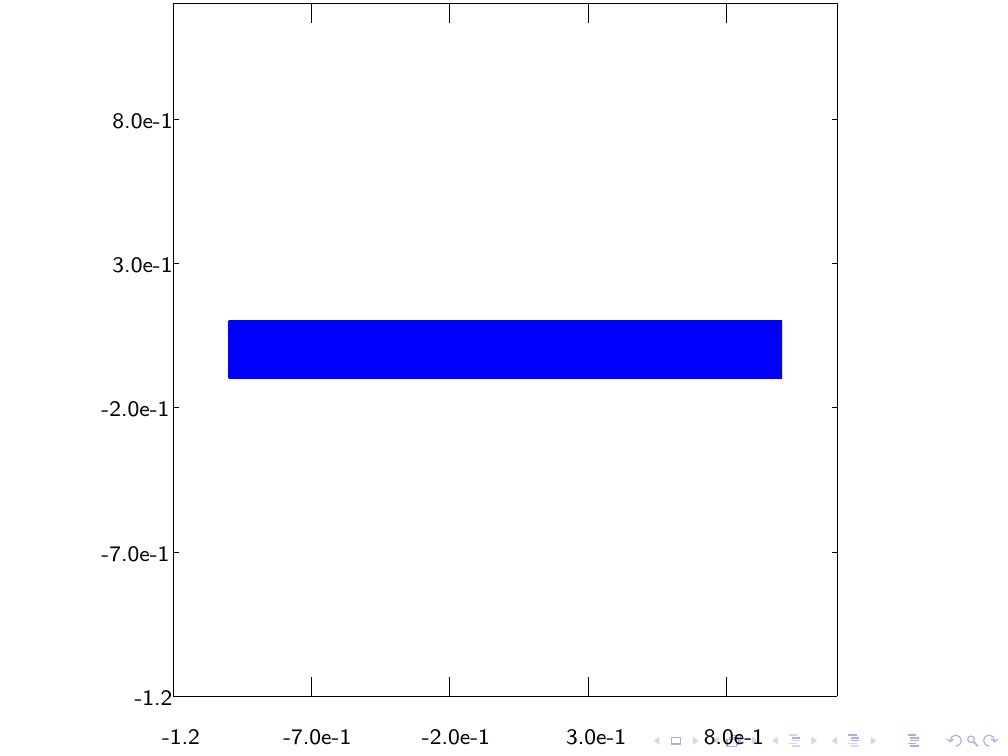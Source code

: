 \documentclass{beamer}

\usepackage{tikz}
\usepackage{pgflibraryshapes}
\usetikzlibrary{backgrounds}
\usetikzlibrary{arrows}
\newenvironment{changemargin}[2]{%
  \begin{list}{}{%
    \setlength{\topsep}{0pt}%
    \setlength{\leftmargin}{#1}%
    \setlength{\rightmargin}{#2}%
    \setlength{\listparindent}{\parindent}%
    \setlength{\itemindent}{\parindent}%
    \setlength{\parsep}{\parskip}%
  }%
  \item[]}{\end{list}}

\begin{document}
\begin{frame}{}
\begin{changemargin}{-1cm}{0cm}
\begin{center}
\begin{tikzpicture}[scale = 10.00,font=\fontsize{8}{8}\selectfont]
\draw [black] (0.115,0.085) --(0.958,0.085);
\draw [black] (0.115,0.085) --(0.115,0.965);
\draw [black] (0.115,0.965) --(0.958,0.965);
\draw [black] (0.958,0.085) --(0.958,0.965);
\draw [black] (0.115,0.085) --(0.115,0.11);
\draw [black] (0.115,0.965) --(0.115,0.94);
\draw [black] (0.29,0.085) --(0.29,0.11);
\draw [black] (0.29,0.965) --(0.29,0.94);
\draw [black] (0.466,0.085) --(0.466,0.11);
\draw [black] (0.466,0.965) --(0.466,0.94);
\draw [black] (0.642,0.085) --(0.642,0.11);
\draw [black] (0.642,0.965) --(0.642,0.94);
\draw [black] (0.817,0.085) --(0.817,0.11);
\draw [black] (0.817,0.965) --(0.817,0.94);
\node [above right, black] at (0.087,0.01) {-1.2};
\node [above right, black] at (0.241,0.01) {-7.0e-1};
\node [above right, black] at (0.417,0.01) {-2.0e-1};
\node [above right, black] at (0.6,0.01) {3.0e-1};
\node [above right, black] at (0.775,0.01) {8.0e-1};
\draw [black] (0.115,0.085) --(0.122,0.085);
\draw [black] (0.958,0.085) --(0.951,0.085);
\draw [black] (0.115,0.268) --(0.122,0.268);
\draw [black] (0.958,0.268) --(0.951,0.268);
\draw [black] (0.115,0.452) --(0.122,0.452);
\draw [black] (0.958,0.452) --(0.951,0.452);
\draw [black] (0.115,0.635) --(0.122,0.635);
\draw [black] (0.958,0.635) --(0.951,0.635);
\draw [black] (0.115,0.818) --(0.122,0.818);
\draw [black] (0.958,0.818) --(0.951,0.818);
\node [above right, black] at (0.052,0.06) {-1.2};
\node [above right, black] at (0.01,0.243) {-7.0e-1};
\node [above right, black] at (0.01,0.427) {-2.0e-1};
\node [above right, black] at (0.024,0.61) {3.0e-1};
\node [above right, black] at (0.024,0.793) {8.0e-1};
\fill [bottom color=blue,top color=blue] (0.185,0.488) rectangle (0.888,0.562);
\end{tikzpicture}
\end{center}
\end{changemargin}
\end{frame}
\end{document}
